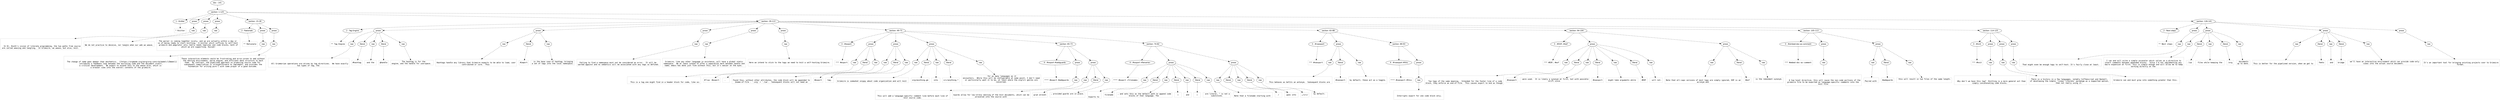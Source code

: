 digraph hierarchy {

node [fontname=Helvetica]
edge [style=dashed]

doc_0 [label="doc - 141"]


doc_0 -> { section_1}
{rank=same; section_1}

section_1 [label="section: 1-125"]


section_1 -> { header_2 prose_3 prose_4 prose_5 section_6 section_7 section_8}
{rank=same; header_2 prose_3 prose_4 prose_5 section_6 section_7 section_8}

header_2 [label="1 : Knitter"]

prose_3 [label="prose"]

prose_4 [label="prose"]

prose_5 [label="prose"]

section_6 [label="section: 15-28"]

section_7 [label="section: 29-113"]

section_8 [label="section: 126-141"]


header_2 -> leaf_9
leaf_9  [color=Gray,shape=rectangle,fontname=Inconsolata,label="* Knitter"]
prose_3 -> { raw_10}
{rank=same; raw_10}

raw_10 [label="raw"]


raw_10 -> leaf_11
leaf_11  [color=Gray,shape=rectangle,fontname=Inconsolata,label="


  In Dr. Knuth's vision of literate programming, the two paths from source
are called weaving and tangling.  In Grimoire, we weave, but also, knit. 
"]
prose_4 -> { raw_12}
{rank=same; raw_12}

raw_12 [label="raw"]


raw_12 -> leaf_13
leaf_13  [color=Gray,shape=rectangle,fontname=Inconsolata,label="
We do not practice to deceive, nor tangle when our web we weave.
"]
prose_5 -> { raw_14}
{rank=same; raw_14}

raw_14 [label="raw"]


raw_14 -> leaf_15
leaf_15  [color=Gray,shape=rectangle,fontname=Inconsolata,label="
The parser is coming together nicely, and we are actually within a day or 
so of being ready to start knitting.  A knitter which suffices to self-host 
grimoire and pegylator only really needs taglines and code blocks, both of
which we are supporting. Huzzah!

"]
section_6 -> { header_16 prose_17 prose_18}
{rank=same; header_16 prose_17 prose_18}

header_16 [label="2 : Rationale"]

prose_17 [label="prose"]

prose_18 [label="prose"]


header_16 -> leaf_19
leaf_19  [color=Gray,shape=rectangle,fontname=Inconsolata,label="** Rationale"]
prose_17 -> { raw_20}
{rank=same; raw_20}

raw_20 [label="raw"]


raw_20 -> leaf_21
leaf_21  [color=Gray,shape=rectangle,fontname=Inconsolata,label="

  The change of name goes deeper than aesthetics.  [[https://orgmode.org/worg/org-contrib/babel/][Babel]]
introduces a feedback loop between the enclosing code and the document itself,
a critical development.  We expect to extend this to the weave also, which is 
a browser view into the overall contents of the grimoire.
"]
prose_18 -> { raw_22}
{rank=same; raw_22}

raw_22 [label="raw"]


raw_22 -> leaf_23
leaf_23  [color=Gray,shape=rectangle,fontname=Inconsolata,label="
These interactive elements would be frustrating and error-prone to add without
the editing environment, parse engine, and efficient data structure to back
them.  By contrast, the pipelined approach to producing source code for 
subsequent compiliation is straightforward to implement, and provides the
foundation for writing pure C with some prayer of a good outcome. 

"]
section_7 -> { header_24 prose_25 prose_26 prose_27 prose_28 prose_29 section_30 section_31 section_32 section_33 section_34}
{rank=same; header_24 prose_25 prose_26 prose_27 prose_28 prose_29 section_30 section_31 section_32 section_33 section_34}

header_24 [label="2 : Tag Engine"]

prose_25 [label="prose"]

prose_26 [label="prose"]

prose_27 [label="prose"]

prose_28 [label="prose"]

prose_29 [label="prose"]

section_30 [label="section: 49-73"]

section_31 [label="section: 83-88"]

section_32 [label="section: 94-104"]

section_33 [label="section: 105-113"]

section_34 [label="section: 114-125"]


header_24 -> leaf_35
leaf_35  [color=Gray,shape=rectangle,fontname=Inconsolata,label="** Tag Engine"]
prose_25 -> { raw_36 literal_37 raw_38 literal_39 raw_40}
{rank=same; raw_36 literal_37 raw_38 literal_39 raw_40}

raw_36 [label="raw"]

literal_37 [label="literal"]

raw_38 [label="raw"]

literal_39 [label="literal"]

raw_40 [label="raw"]


raw_36 -> leaf_41
leaf_41  [color=Gray,shape=rectangle,fontname=Inconsolata,label="

  All Grimmorian operations are driven by tag directives.  We have exactly
two types of tag, the "]
literal_37 -> leaf_42
leaf_42  [color=Gray,shape=rectangle,fontname=Inconsolata,label="#hashtag"]
raw_38 -> leaf_43
leaf_43  [color=Gray,shape=rectangle,fontname=Inconsolata,label=" and the "]
literal_39 -> leaf_44
leaf_44  [color=Gray,shape=rectangle,fontname=Inconsolata,label="@handle"]
raw_40 -> leaf_45
leaf_45  [color=Gray,shape=rectangle,fontname=Inconsolata,label=".  The hashtag is for the
engine, and the handle for userspace. 
"]
prose_26 -> { raw_46 literal_47 raw_48}
{rank=same; raw_46 literal_47 raw_48}

raw_46 [label="raw"]

literal_47 [label="literal"]

raw_48 [label="raw"]


raw_46 -> leaf_49
leaf_49  [color=Gray,shape=rectangle,fontname=Inconsolata,label="
Hashtags handle any library that Grimoire expects to be able to load, user
contributed or core.  Thus "]
literal_47 -> leaf_50
leaf_50  [color=Gray,shape=rectangle,fontname=Inconsolata,label="#import"]
raw_48 -> leaf_51
leaf_51  [color=Gray,shape=rectangle,fontname=Inconsolata,label=" is the base case of hashtag, bringing
a set of tags into the local namespace.
"]
prose_27 -> { raw_52}
{rank=same; raw_52}

raw_52 [label="raw"]


raw_52 -> leaf_53
leaf_53  [color=Gray,shape=rectangle,fontname=Inconsolata,label="
Failing to find a namespace must not be considered an error.  It will be 
warned against and no semantics will be associated with any tags so defined.
"]
prose_28 -> { raw_54}
{rank=same; raw_54}

raw_54 [label="raw"]


raw_54 -> leaf_55
leaf_55  [color=Gray,shape=rectangle,fontname=Inconsolata,label="
Grimoire, like any other language in existence, will have a global static
namespace.  We at least intend to offer a separation mark between handle and
name; emacs has done just fine without this, but it's easier on the eyes. 
"]
prose_29 -> { raw_56}
{rank=same; raw_56}

raw_56 [label="raw"]


raw_56 -> leaf_57
leaf_57  [color=Gray,shape=rectangle,fontname=Inconsolata,label="
Here we intend to stick to the tags we need to knit a self-hosting Grimoire. 

"]
section_30 -> { header_58 prose_59 prose_60 prose_61 section_62 section_63}
{rank=same; header_58 prose_59 prose_60 prose_61 section_62 section_63}

header_58 [label="3 : #export"]

prose_59 [label="prose"]

prose_60 [label="prose"]

prose_61 [label="prose"]

section_62 [label="section: 65-73"]

section_63 [label="section: 74-82"]


header_58 -> leaf_64
leaf_64  [color=Gray,shape=rectangle,fontname=Inconsolata,label="*** #export"]
prose_59 -> { raw_65 literal_66 raw_67}
{rank=same; raw_65 literal_66 raw_67}

raw_65 [label="raw"]

literal_66 [label="literal"]

raw_67 [label="raw"]


raw_65 -> leaf_68
leaf_68  [color=Gray,shape=rectangle,fontname=Inconsolata,label="

  This is a tag one might find in a header block for code, like so:"]
literal_66 -> leaf_69
leaf_69  [color=Gray,shape=rectangle,fontname=Inconsolata,label="#!lua  #export"]
raw_67 -> leaf_70
leaf_70  [color=Gray,shape=rectangle,fontname=Inconsolata,label=".  
"]
prose_60 -> { raw_71 literal_72 raw_73}
{rank=same; raw_71 literal_72 raw_73}

raw_71 [label="raw"]

literal_72 [label="literal"]

raw_73 [label="raw"]


raw_71 -> leaf_74
leaf_74  [color=Gray,shape=rectangle,fontname=Inconsolata,label="
Found thus, without other attributes, the code block will be appended to
$name-of-file - '.org' + '.lua'.  Subsequent blocks will not need an"]
literal_72 -> leaf_75
leaf_75  [color=Gray,shape=rectangle,fontname=Inconsolata,label="#export"]
raw_73 -> leaf_76
leaf_76  [color=Gray,shape=rectangle,fontname=Inconsolata,label=" tag. 
"]
prose_61 -> { raw_77 literal_78 raw_79 literal_80 raw_81}
{rank=same; raw_77 literal_78 raw_79 literal_80 raw_81}

raw_77 [label="raw"]

literal_78 [label="literal"]

raw_79 [label="raw"]

literal_80 [label="literal"]

raw_81 [label="raw"]


raw_77 -> leaf_82
leaf_82  [color=Gray,shape=rectangle,fontname=Inconsolata,label="
Grimoire is somewhat snippy about code organization and will knit "]
literal_78 -> leaf_83
leaf_83  [color=Gray,shape=rectangle,fontname=Inconsolata,label="org/anything.gm"]
raw_79 -> leaf_84
leaf_84  [color=Gray,shape=rectangle,fontname=Inconsolata,label=" into "]
literal_80 -> leaf_85
leaf_85  [color=Gray,shape=rectangle,fontname=Inconsolata,label="src/anything.*"]
raw_81 -> leaf_86
leaf_86  [color=Gray,shape=rectangle,fontname=Inconsolata,label=" for as many languages as it
encounters.  While this will be configurable at some point, I don't need
or particularly want it to be, at least where the org/src genres are
concerned.

"]
section_62 -> { header_87 prose_88 prose_89}
{rank=same; header_87 prose_88 prose_89}

header_87 [label="4 : #export #addguards"]

prose_88 [label="prose"]

prose_89 [label="prose"]


header_87 -> leaf_90
leaf_90  [color=Gray,shape=rectangle,fontname=Inconsolata,label="**** #export #addguards"]
prose_88 -> { raw_91}
{rank=same; raw_91}

raw_91 [label="raw"]


raw_91 -> leaf_92
leaf_92  [color=Gray,shape=rectangle,fontname=Inconsolata,label="

 This will add a language-specific comment line before each line of 
knit source code.
"]
prose_89 -> { raw_93 literal_94 raw_95}
{rank=same; raw_93 literal_94 raw_95}

raw_93 [label="raw"]

literal_94 [label="literal"]

raw_95 [label="raw"]


raw_93 -> leaf_96
leaf_96  [color=Gray,shape=rectangle,fontname=Inconsolata,label="
Guards allow for low-stress editing of the knit documents, which can be
unraveled into the source with "]
literal_94 -> leaf_97
leaf_97  [color=Gray,shape=rectangle,fontname=Inconsolata,label="grym unravel"]
raw_95 -> leaf_98
leaf_98  [color=Gray,shape=rectangle,fontname=Inconsolata,label=", provided guards are in place.

"]
section_63 -> { header_99 prose_100 prose_101}
{rank=same; header_99 prose_100 prose_101}

header_99 [label="4 : #export «filename»"]

prose_100 [label="prose"]

prose_101 [label="prose"]


header_99 -> leaf_102
leaf_102  [color=Gray,shape=rectangle,fontname=Inconsolata,label="**** #export «filename»"]
prose_100 -> { raw_103 literal_104 raw_105 literal_106 raw_107 literal_108 raw_109}
{rank=same; raw_103 literal_104 raw_105 literal_106 raw_107 literal_108 raw_109}

raw_103 [label="raw"]

literal_104 [label="literal"]

raw_105 [label="raw"]

literal_106 [label="literal"]

raw_107 [label="raw"]

literal_108 [label="literal"]

raw_109 [label="raw"]


raw_103 -> leaf_110
leaf_110  [color=Gray,shape=rectangle,fontname=Inconsolata,label="

Exports to "]
literal_104 -> leaf_111
leaf_111  [color=Gray,shape=rectangle,fontname=Inconsolata,label="filename"]
raw_105 -> leaf_112
leaf_112  [color=Gray,shape=rectangle,fontname=Inconsolata,label=", and sets this as the default path to append code
blocks of that language. The "]
literal_106 -> leaf_113
leaf_113  [color=Gray,shape=rectangle,fontname=Inconsolata,label="«"]
raw_107 -> leaf_114
leaf_114  [color=Gray,shape=rectangle,fontname=Inconsolata,label=" and "]
literal_108 -> leaf_115
leaf_115  [color=Gray,shape=rectangle,fontname=Inconsolata,label="»"]
raw_109 -> leaf_116
leaf_116  [color=Gray,shape=rectangle,fontname=Inconsolata,label=" are literal, \" is not a
substitute.
"]
prose_101 -> { raw_117 literal_118 raw_119 literal_120 raw_121}
{rank=same; raw_117 literal_118 raw_119 literal_120 raw_121}

raw_117 [label="raw"]

literal_118 [label="literal"]

raw_119 [label="raw"]

literal_120 [label="literal"]

raw_121 [label="raw"]


raw_117 -> leaf_122
leaf_122  [color=Gray,shape=rectangle,fontname=Inconsolata,label="
Note that a filename starting with "]
literal_118 -> leaf_123
leaf_123  [color=Gray,shape=rectangle,fontname=Inconsolata,label="/"]
raw_119 -> leaf_124
leaf_124  [color=Gray,shape=rectangle,fontname=Inconsolata,label=" goes into "]
literal_120 -> leaf_125
leaf_125  [color=Gray,shape=rectangle,fontname=Inconsolata,label="…/src/"]
raw_121 -> leaf_126
leaf_126  [color=Gray,shape=rectangle,fontname=Inconsolata,label=" by default. 

"]
section_31 -> { header_127 prose_128 section_129}
{rank=same; header_127 prose_128 section_129}

header_127 [label="3 : #noexport"]

prose_128 [label="prose"]

section_129 [label="section: 89-93"]


header_127 -> leaf_130
leaf_130  [color=Gray,shape=rectangle,fontname=Inconsolata,label="*** #noexport"]
prose_128 -> { raw_131 literal_132 raw_133}
{rank=same; raw_131 literal_132 raw_133}

raw_131 [label="raw"]

literal_132 [label="literal"]

raw_133 [label="raw"]


raw_131 -> leaf_134
leaf_134  [color=Gray,shape=rectangle,fontname=Inconsolata,label="

  This behaves as befits an antonym.  Subsequent blocks are "]
literal_132 -> leaf_135
leaf_135  [color=Gray,shape=rectangle,fontname=Inconsolata,label="#noexport"]
raw_133 -> leaf_136
leaf_136  [color=Gray,shape=rectangle,fontname=Inconsolata,label="
by default, these act as a toggle.

"]
section_129 -> { header_137 prose_138}
{rank=same; header_137 prose_138}

header_137 [label="4 : #noexport #this"]

prose_138 [label="prose"]


header_137 -> leaf_139
leaf_139  [color=Gray,shape=rectangle,fontname=Inconsolata,label="**** #noexport #this"]
prose_138 -> { raw_140}
{rank=same; raw_140}

raw_140 [label="raw"]


raw_140 -> leaf_141
leaf_141  [color=Gray,shape=rectangle,fontname=Inconsolata,label="

  Interrupts export for one code block only. 

"]
section_32 -> { header_142 prose_143 prose_144}
{rank=same; header_142 prose_143 prose_144}

header_142 [label="3 : #EOF, #eof"]

prose_143 [label="prose"]

prose_144 [label="prose"]


header_142 -> leaf_145
leaf_145  [color=Gray,shape=rectangle,fontname=Inconsolata,label="*** #EOF, #eof"]
prose_143 -> { raw_146 literal_147 raw_148 literal_149 raw_150 literal_151 raw_152}
{rank=same; raw_146 literal_147 raw_148 literal_149 raw_150 literal_151 raw_152}

raw_146 [label="raw"]

literal_147 [label="literal"]

raw_148 [label="raw"]

literal_149 [label="literal"]

raw_150 [label="raw"]

literal_151 [label="literal"]

raw_152 [label="raw"]


raw_146 -> leaf_153
leaf_153  [color=Gray,shape=rectangle,fontname=Inconsolata,label="

  Two tags of the same meaning.  Intended for the footer line of a code
block, they enforce an end-of-file.  This causes export to end as though"]
literal_147 -> leaf_154
leaf_154  [color=Gray,shape=rectangle,fontname=Inconsolata,label="#noexport"]
raw_148 -> leaf_155
leaf_155  [color=Gray,shape=rectangle,fontname=Inconsolata,label=" were used.  It is likely a synonym at first, but with possible
drift since "]
literal_149 -> leaf_156
leaf_156  [color=Gray,shape=rectangle,fontname=Inconsolata,label="#noexport"]
raw_150 -> leaf_157
leaf_157  [color=Gray,shape=rectangle,fontname=Inconsolata,label=" might take arguments while "]
literal_151 -> leaf_158
leaf_158  [color=Gray,shape=rectangle,fontname=Inconsolata,label="#EOF"]
raw_152 -> leaf_159
leaf_159  [color=Gray,shape=rectangle,fontname=Inconsolata,label=" will not.
"]
prose_144 -> { raw_160 literal_161 raw_162}
{rank=same; raw_160 literal_161 raw_162}

raw_160 [label="raw"]

literal_161 [label="literal"]

raw_162 [label="raw"]


raw_160 -> leaf_163
leaf_163  [color=Gray,shape=rectangle,fontname=Inconsolata,label="
Note that all-caps versions of most tags are simply ignored, EOF is an
acronym and "]
literal_161 -> leaf_164
leaf_164  [color=Gray,shape=rectangle,fontname=Inconsolata,label="#eof"]
raw_162 -> leaf_165
leaf_165  [color=Gray,shape=rectangle,fontname=Inconsolata,label=" is the redundant synonym.

"]
section_33 -> { header_166 prose_167 prose_168}
{rank=same; header_166 prose_167 prose_168}

header_166 [label="3 : #embed-doc-as-comment"]

prose_167 [label="prose"]

prose_168 [label="prose"]


header_166 -> leaf_169
leaf_169  [color=Gray,shape=rectangle,fontname=Inconsolata,label="*** #embed-doc-as-comment"]
prose_167 -> { raw_170}
{rank=same; raw_170}

raw_170 [label="raw"]


raw_170 -> leaf_171
leaf_171  [color=Gray,shape=rectangle,fontname=Inconsolata,label="

  A top-level directive, this will cause the non-code portions of the
grimoire file to be exported as language-specific comments into the 
knit file.
"]
prose_168 -> { raw_172 literal_173 raw_174}
{rank=same; raw_172 literal_173 raw_174}

raw_172 [label="raw"]

literal_173 [label="literal"]

raw_174 [label="raw"]


raw_172 -> leaf_175
leaf_175  [color=Gray,shape=rectangle,fontname=Inconsolata,label="
Paired with "]
literal_173 -> leaf_176
leaf_176  [color=Gray,shape=rectangle,fontname=Inconsolata,label="#addguards"]
raw_174 -> leaf_177
leaf_177  [color=Gray,shape=rectangle,fontname=Inconsolata,label=" this will result in two files of the same length.

"]
section_34 -> { header_178 prose_179 prose_180 prose_181}
{rank=same; header_178 prose_179 prose_180 prose_181}

header_178 [label="3 : #knit"]

prose_179 [label="prose"]

prose_180 [label="prose"]

prose_181 [label="prose"]


header_178 -> leaf_182
leaf_182  [color=Gray,shape=rectangle,fontname=Inconsolata,label="*** #knit"]
prose_179 -> { raw_183}
{rank=same; raw_183}

raw_183 [label="raw"]


raw_183 -> leaf_184
leaf_184  [color=Gray,shape=rectangle,fontname=Inconsolata,label="

  Why don't we have this tag?  Knitting is a more general act than
simply concatenating code blocks. 
"]
prose_180 -> { raw_185}
{rank=same; raw_185}

raw_185 [label="raw"]


raw_185 -> leaf_186
leaf_186  [color=Gray,shape=rectangle,fontname=Inconsolata,label="
There is a history in a few languages, notably Coffeescript and Haskell,
of developing the simple 'linear literate' paradigm as a supported option,
then not really using it. 
"]
prose_181 -> { raw_187}
{rank=same; raw_187}

raw_187 [label="raw"]


raw_187 -> leaf_188
leaf_188  [color=Gray,shape=rectangle,fontname=Inconsolata,label="
Grimoire can and must grow into something greater than this. 

"]
section_8 -> { header_189 prose_190 prose_191 prose_192 prose_193}
{rank=same; header_189 prose_190 prose_191 prose_192 prose_193}

header_189 [label="2 : Next steps"]

prose_190 [label="prose"]

prose_191 [label="prose"]

prose_192 [label="prose"]

prose_193 [label="prose"]


header_189 -> leaf_194
leaf_194  [color=Gray,shape=rectangle,fontname=Inconsolata,label="** Next steps"]
prose_190 -> { raw_195}
{rank=same; raw_195}

raw_195 [label="raw"]


raw_195 -> leaf_196
leaf_196  [color=Gray,shape=rectangle,fontname=Inconsolata,label="

  That might even be enough tags to self-host. It's fairly close at least. 
"]
prose_191 -> { raw_197 literal_198 raw_199 literal_200 raw_201}
{rank=same; raw_197 literal_198 raw_199 literal_200 raw_201}

raw_197 [label="raw"]

literal_198 [label="literal"]

raw_199 [label="raw"]

literal_200 [label="literal"]

raw_201 [label="raw"]


raw_197 -> leaf_202
leaf_202  [color=Gray,shape=rectangle,fontname=Inconsolata,label="
I can and will write a simple unraveler which relies on a directive to
insert comments between appended blocks.  Since I'm not implementing any 
macro expansion at first, this is simple enough and will allow me to keep
working directly on the "]
literal_198 -> leaf_203
leaf_203  [color=Gray,shape=rectangle,fontname=Inconsolata,label=".lua"]
raw_199 -> leaf_204
leaf_204  [color=Gray,shape=rectangle,fontname=Inconsolata,label=" files while keeping the "]
literal_200 -> leaf_205
leaf_205  [color=Gray,shape=rectangle,fontname=Inconsolata,label="/org"]
raw_201 -> leaf_206
leaf_206  [color=Gray,shape=rectangle,fontname=Inconsolata,label=" documents
up to date.
"]
prose_192 -> { raw_207 literal_208 raw_209 literal_210 raw_211}
{rank=same; raw_207 literal_208 raw_209 literal_210 raw_211}

raw_207 [label="raw"]

literal_208 [label="literal"]

raw_209 [label="raw"]

literal_210 [label="literal"]

raw_211 [label="raw"]


raw_207 -> leaf_212
leaf_212  [color=Gray,shape=rectangle,fontname=Inconsolata,label="
This is better for the pipelined version, when we get to "]
literal_208 -> leaf_213
leaf_213  [color=Gray,shape=rectangle,fontname=Inconsolata,label="femto"]
raw_209 -> leaf_214
leaf_214  [color=Gray,shape=rectangle,fontname=Inconsolata,label=" and"]
literal_210 -> leaf_215
leaf_215  [color=Gray,shape=rectangle,fontname=Inconsolata,label="bridge"]
raw_211 -> leaf_216
leaf_216  [color=Gray,shape=rectangle,fontname=Inconsolata,label=" we'll have an interactive environment which can provide code-only
views into the actual source document. 
"]
prose_193 -> { raw_217}
{rank=same; raw_217}

raw_217 [label="raw"]


raw_217 -> leaf_218
leaf_218  [color=Gray,shape=rectangle,fontname=Inconsolata,label="
It's an important tool for bringing existing projects over to Grimoire
format. "]

}
